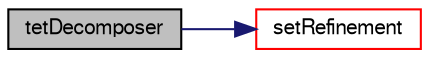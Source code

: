 digraph "tetDecomposer"
{
  bgcolor="transparent";
  edge [fontname="FreeSans",fontsize="10",labelfontname="FreeSans",labelfontsize="10"];
  node [fontname="FreeSans",fontsize="10",shape=record];
  rankdir="LR";
  Node0 [label="tetDecomposer",height=0.2,width=0.4,color="black", fillcolor="grey75", style="filled", fontcolor="black"];
  Node0 -> Node1 [color="midnightblue",fontsize="10",style="solid",fontname="FreeSans"];
  Node1 [label="setRefinement",height=0.2,width=0.4,color="red",URL="$a21726.html#aeb1123afb6f39d7eb332698e53fc5610",tooltip="Insert all changes into meshMod to convert the polyMesh into. "];
}
